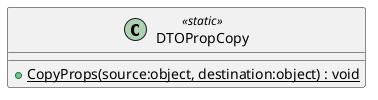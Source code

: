 @startuml
class DTOPropCopy <<static>> {
    + {static} CopyProps(source:object, destination:object) : void
}
@enduml
